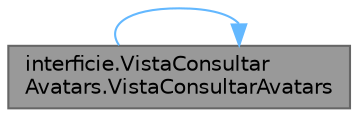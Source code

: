 digraph "interficie.VistaConsultarAvatars.VistaConsultarAvatars"
{
 // INTERACTIVE_SVG=YES
 // LATEX_PDF_SIZE
  bgcolor="transparent";
  edge [fontname=Helvetica,fontsize=10,labelfontname=Helvetica,labelfontsize=10];
  node [fontname=Helvetica,fontsize=10,shape=box,height=0.2,width=0.4];
  rankdir="RL";
  Node1 [id="Node000001",label="interficie.VistaConsultar\lAvatars.VistaConsultarAvatars",height=0.2,width=0.4,color="gray40", fillcolor="grey60", style="filled", fontcolor="black",tooltip="Constructor de la vista que mostra la llista d'avatares registrats."];
  Node1 -> Node1 [id="edge1_Node000001_Node000001",dir="back",color="steelblue1",style="solid",tooltip=" "];
}
